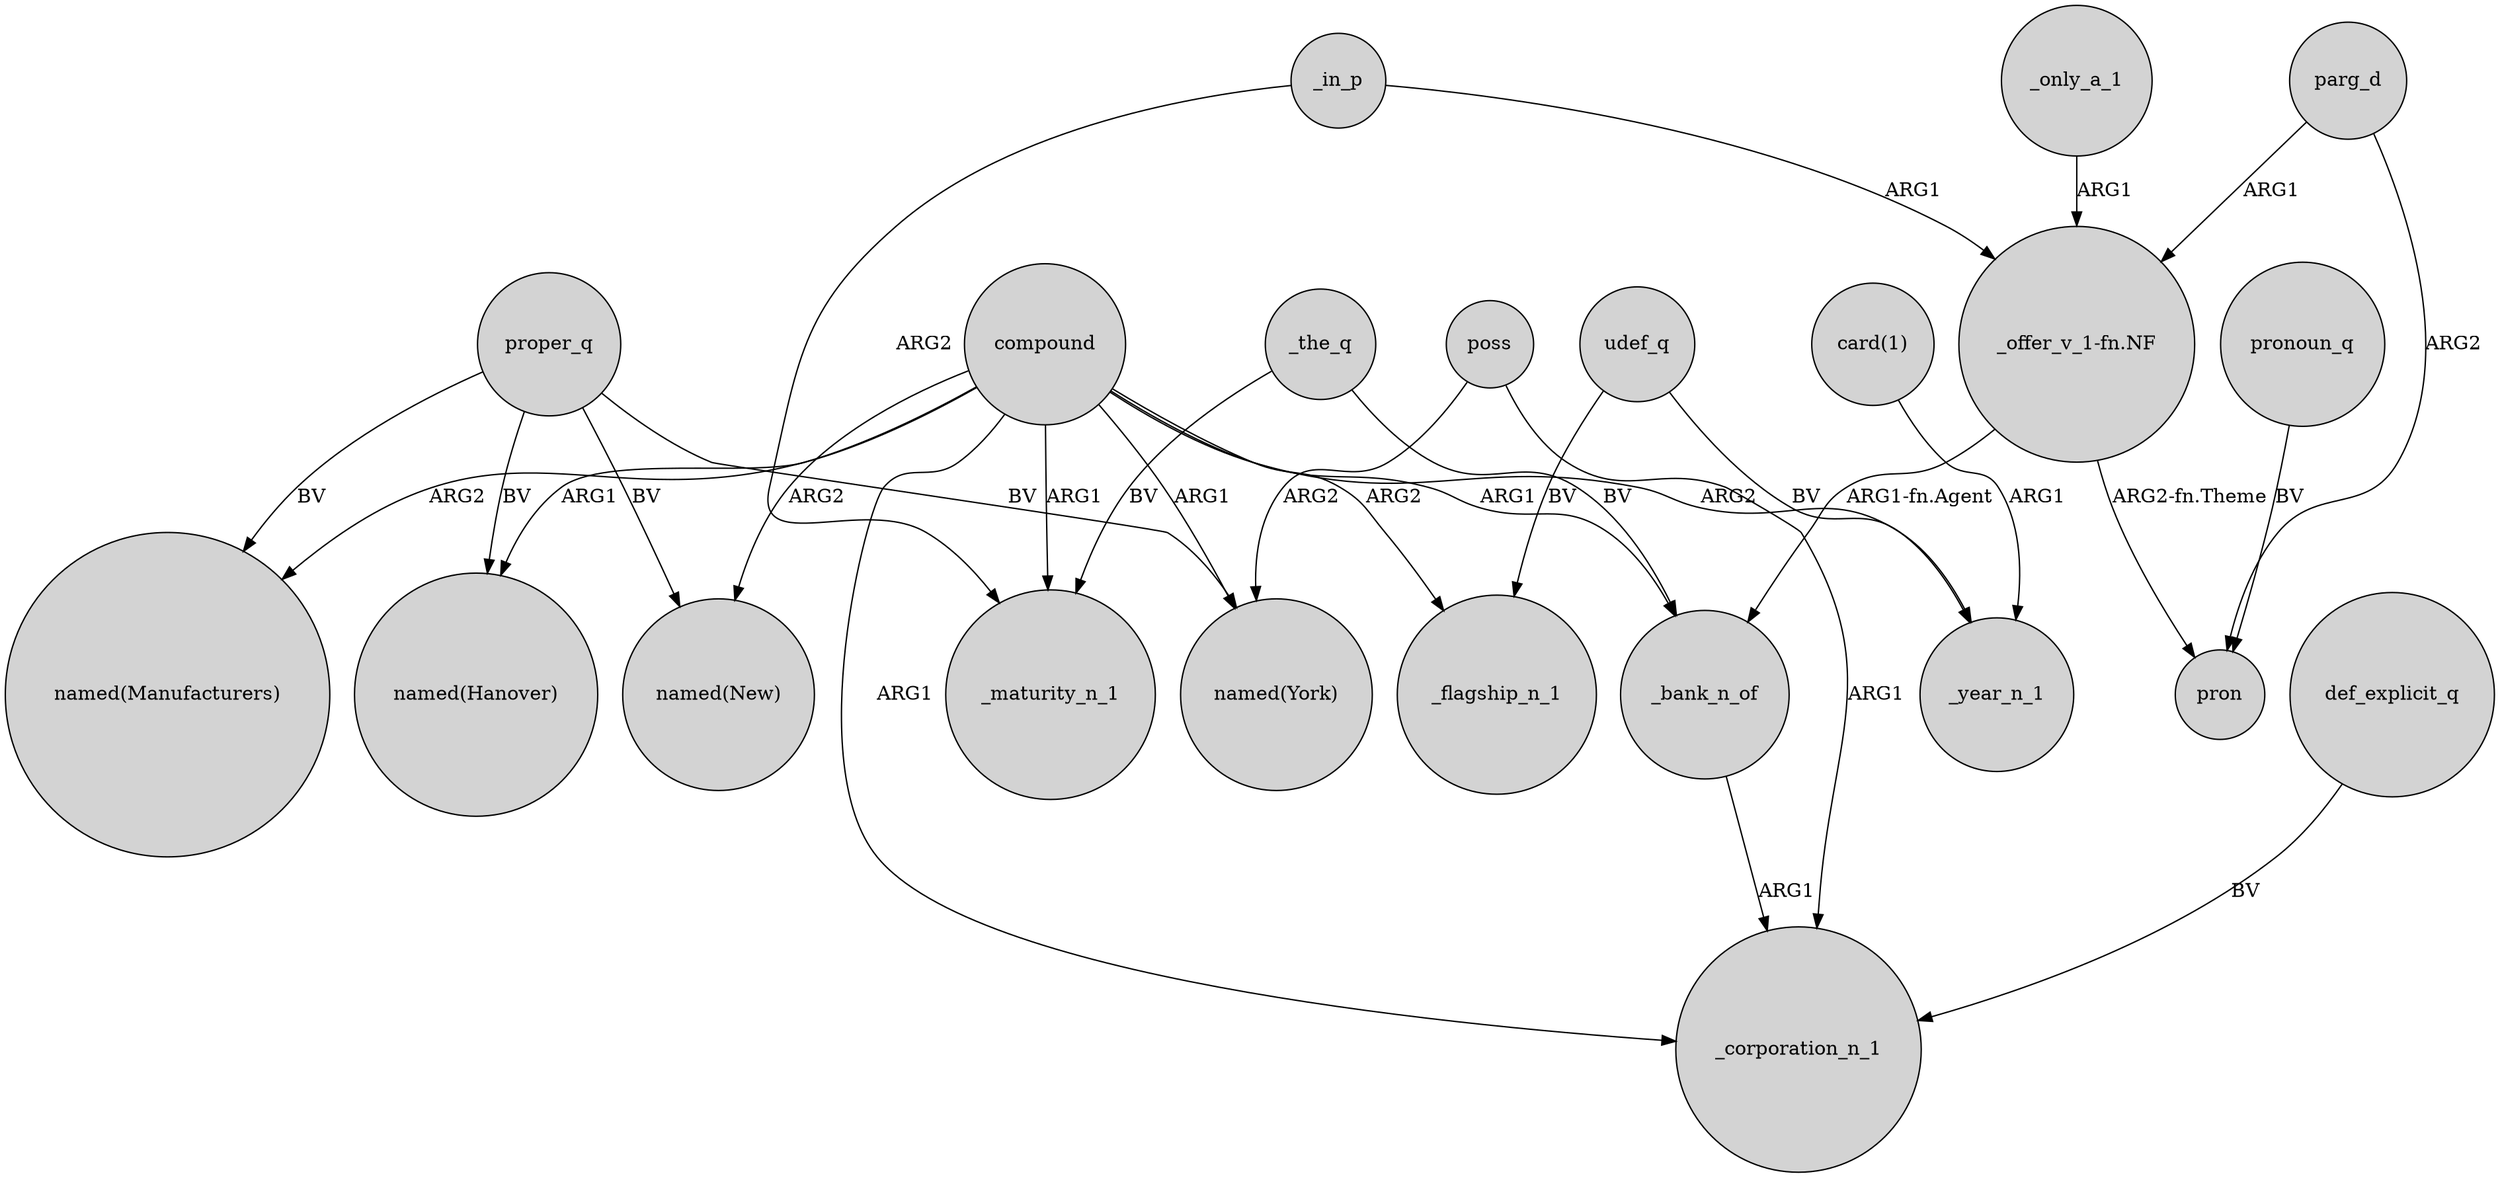 digraph {
	node [shape=circle style=filled]
	_in_p -> "_offer_v_1-fn.NF" [label=ARG1]
	compound -> "named(New)" [label=ARG2]
	proper_q -> "named(New)" [label=BV]
	compound -> _flagship_n_1 [label=ARG2]
	compound -> _bank_n_of [label=ARG1]
	proper_q -> "named(Manufacturers)" [label=BV]
	poss -> _corporation_n_1 [label=ARG1]
	"_offer_v_1-fn.NF" -> pron [label="ARG2-fn.Theme"]
	_in_p -> _maturity_n_1 [label=ARG2]
	parg_d -> pron [label=ARG2]
	compound -> _maturity_n_1 [label=ARG1]
	poss -> "named(York)" [label=ARG2]
	pronoun_q -> pron [label=BV]
	_the_q -> _bank_n_of [label=BV]
	compound -> "named(York)" [label=ARG1]
	def_explicit_q -> _corporation_n_1 [label=BV]
	compound -> _corporation_n_1 [label=ARG1]
	"_offer_v_1-fn.NF" -> _bank_n_of [label="ARG1-fn.Agent"]
	_the_q -> _maturity_n_1 [label=BV]
	proper_q -> "named(Hanover)" [label=BV]
	"card(1)" -> _year_n_1 [label=ARG1]
	udef_q -> _flagship_n_1 [label=BV]
	compound -> "named(Manufacturers)" [label=ARG2]
	udef_q -> _year_n_1 [label=BV]
	compound -> "named(Hanover)" [label=ARG1]
	_bank_n_of -> _corporation_n_1 [label=ARG1]
	_only_a_1 -> "_offer_v_1-fn.NF" [label=ARG1]
	proper_q -> "named(York)" [label=BV]
	parg_d -> "_offer_v_1-fn.NF" [label=ARG1]
	compound -> _year_n_1 [label=ARG2]
}
